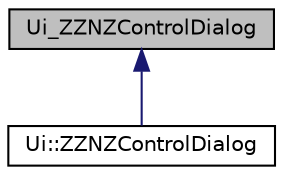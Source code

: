 digraph "Ui_ZZNZControlDialog"
{
 // LATEX_PDF_SIZE
  edge [fontname="Helvetica",fontsize="10",labelfontname="Helvetica",labelfontsize="10"];
  node [fontname="Helvetica",fontsize="10",shape=record];
  Node0 [label="Ui_ZZNZControlDialog",height=0.2,width=0.4,color="black", fillcolor="grey75", style="filled", fontcolor="black",tooltip=" "];
  Node0 -> Node1 [dir="back",color="midnightblue",fontsize="10",style="solid",fontname="Helvetica"];
  Node1 [label="Ui::ZZNZControlDialog",height=0.2,width=0.4,color="black", fillcolor="white", style="filled",URL="$class_ui_1_1_z_z_n_z_control_dialog.html",tooltip=" "];
}
